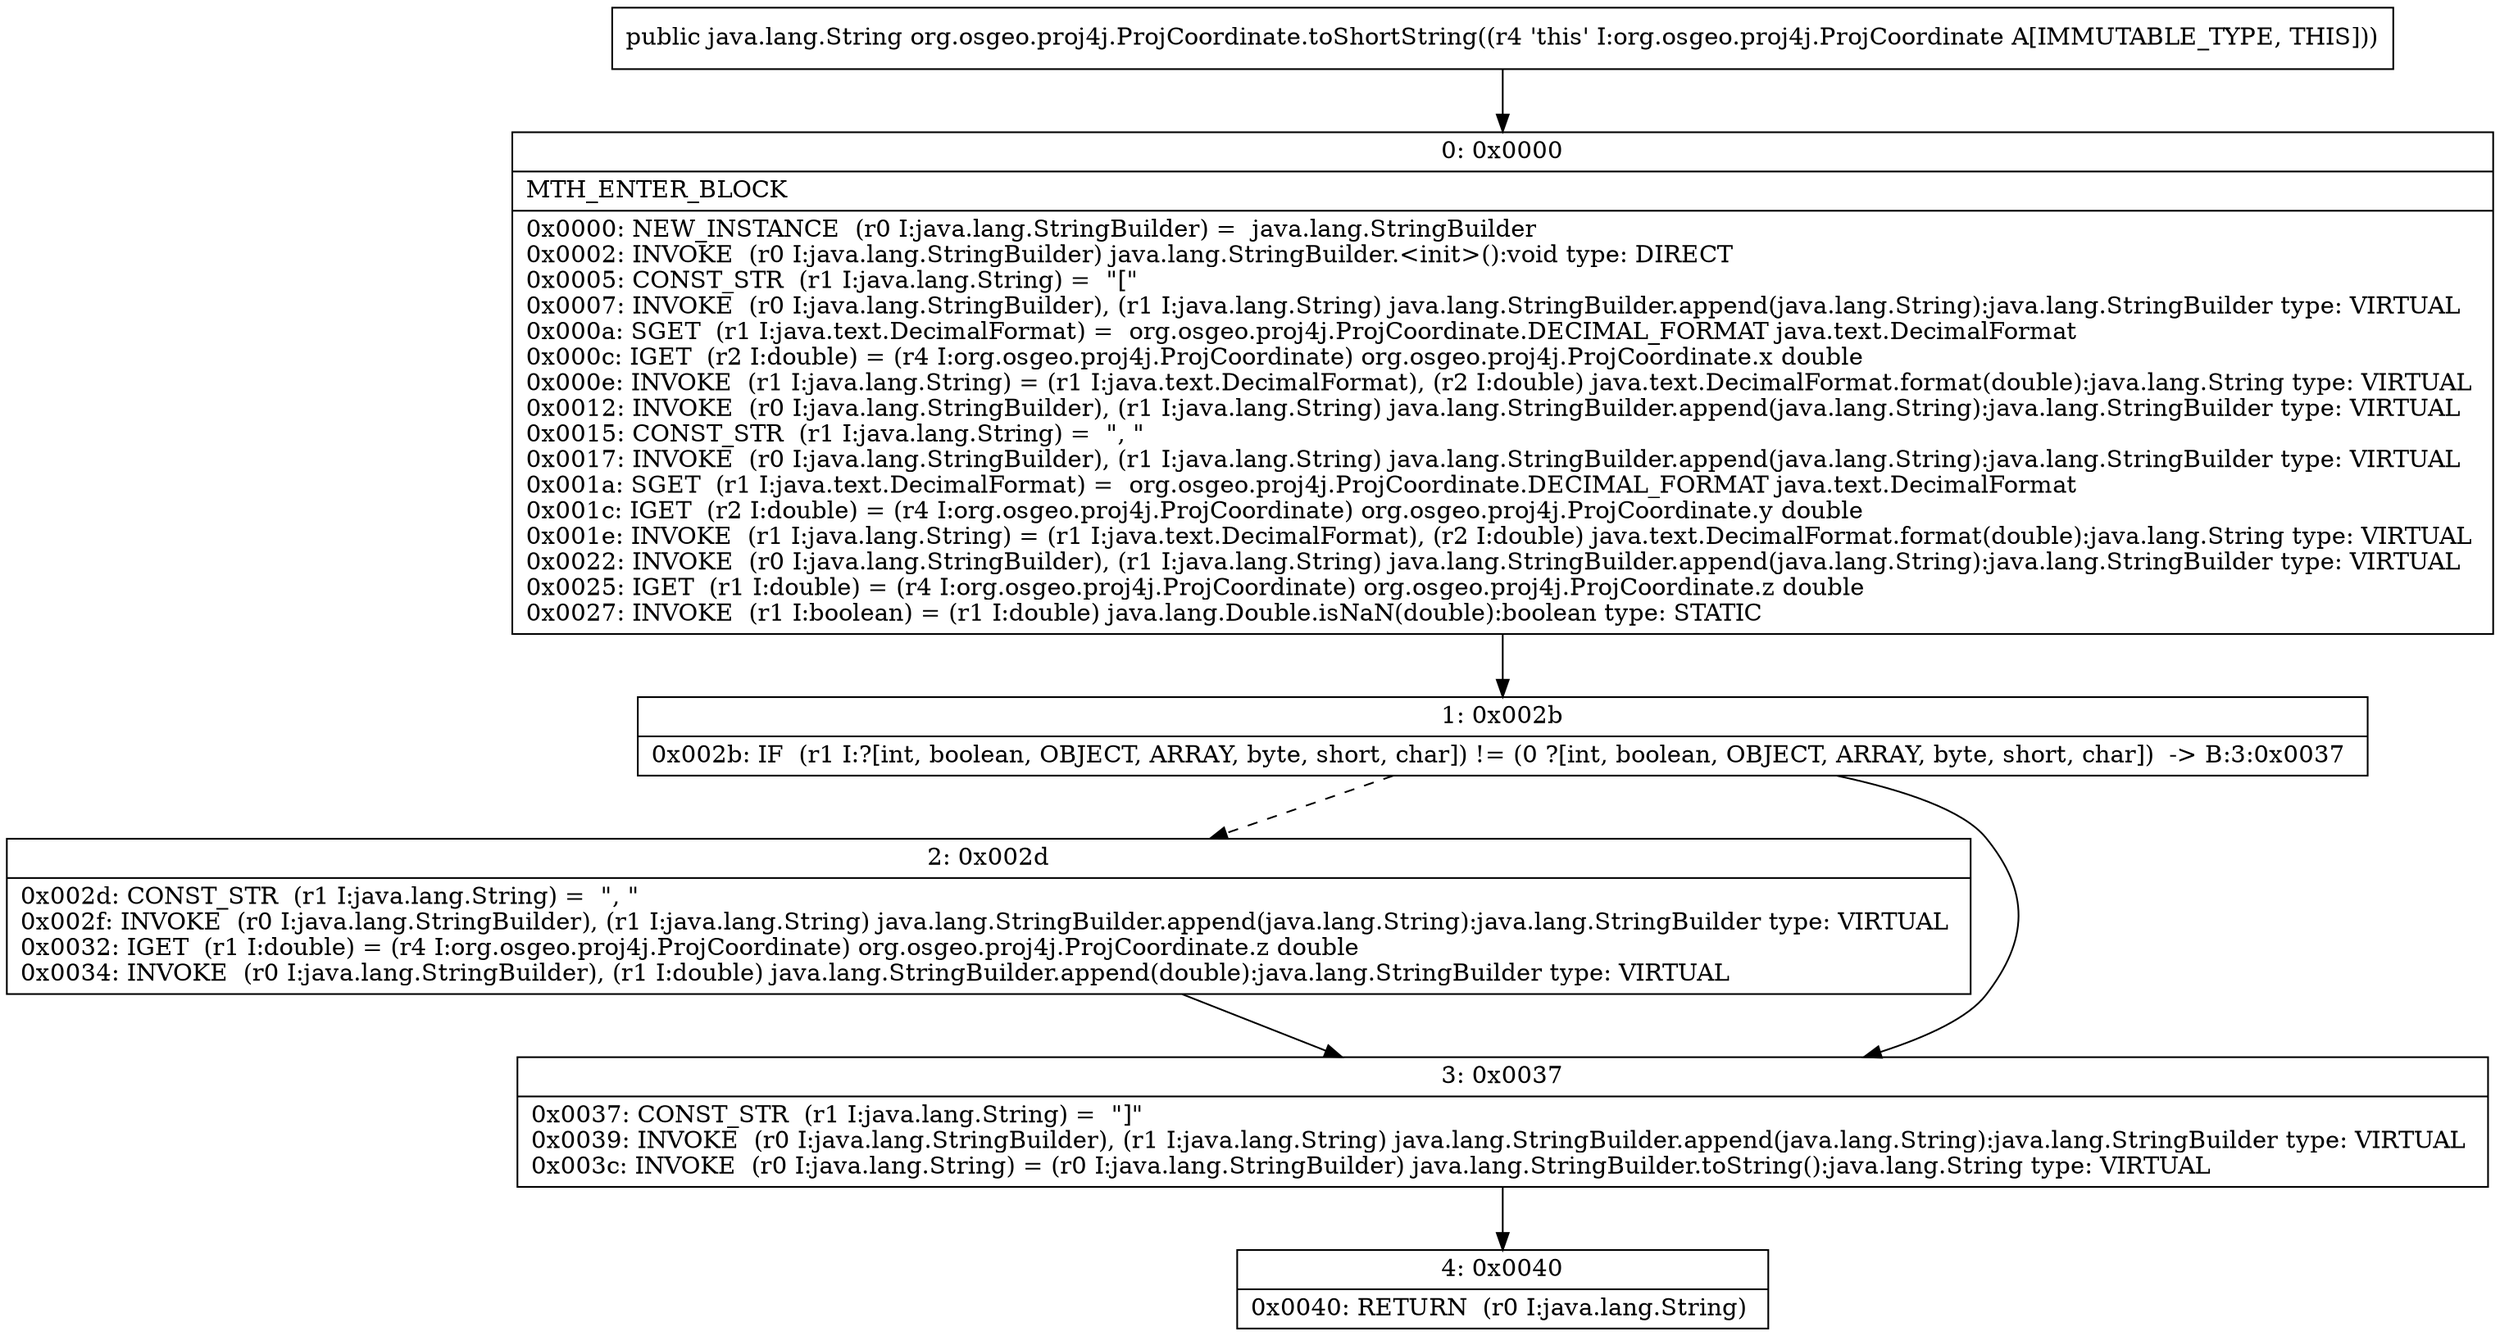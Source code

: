 digraph "CFG fororg.osgeo.proj4j.ProjCoordinate.toShortString()Ljava\/lang\/String;" {
Node_0 [shape=record,label="{0\:\ 0x0000|MTH_ENTER_BLOCK\l|0x0000: NEW_INSTANCE  (r0 I:java.lang.StringBuilder) =  java.lang.StringBuilder \l0x0002: INVOKE  (r0 I:java.lang.StringBuilder) java.lang.StringBuilder.\<init\>():void type: DIRECT \l0x0005: CONST_STR  (r1 I:java.lang.String) =  \"[\" \l0x0007: INVOKE  (r0 I:java.lang.StringBuilder), (r1 I:java.lang.String) java.lang.StringBuilder.append(java.lang.String):java.lang.StringBuilder type: VIRTUAL \l0x000a: SGET  (r1 I:java.text.DecimalFormat) =  org.osgeo.proj4j.ProjCoordinate.DECIMAL_FORMAT java.text.DecimalFormat \l0x000c: IGET  (r2 I:double) = (r4 I:org.osgeo.proj4j.ProjCoordinate) org.osgeo.proj4j.ProjCoordinate.x double \l0x000e: INVOKE  (r1 I:java.lang.String) = (r1 I:java.text.DecimalFormat), (r2 I:double) java.text.DecimalFormat.format(double):java.lang.String type: VIRTUAL \l0x0012: INVOKE  (r0 I:java.lang.StringBuilder), (r1 I:java.lang.String) java.lang.StringBuilder.append(java.lang.String):java.lang.StringBuilder type: VIRTUAL \l0x0015: CONST_STR  (r1 I:java.lang.String) =  \", \" \l0x0017: INVOKE  (r0 I:java.lang.StringBuilder), (r1 I:java.lang.String) java.lang.StringBuilder.append(java.lang.String):java.lang.StringBuilder type: VIRTUAL \l0x001a: SGET  (r1 I:java.text.DecimalFormat) =  org.osgeo.proj4j.ProjCoordinate.DECIMAL_FORMAT java.text.DecimalFormat \l0x001c: IGET  (r2 I:double) = (r4 I:org.osgeo.proj4j.ProjCoordinate) org.osgeo.proj4j.ProjCoordinate.y double \l0x001e: INVOKE  (r1 I:java.lang.String) = (r1 I:java.text.DecimalFormat), (r2 I:double) java.text.DecimalFormat.format(double):java.lang.String type: VIRTUAL \l0x0022: INVOKE  (r0 I:java.lang.StringBuilder), (r1 I:java.lang.String) java.lang.StringBuilder.append(java.lang.String):java.lang.StringBuilder type: VIRTUAL \l0x0025: IGET  (r1 I:double) = (r4 I:org.osgeo.proj4j.ProjCoordinate) org.osgeo.proj4j.ProjCoordinate.z double \l0x0027: INVOKE  (r1 I:boolean) = (r1 I:double) java.lang.Double.isNaN(double):boolean type: STATIC \l}"];
Node_1 [shape=record,label="{1\:\ 0x002b|0x002b: IF  (r1 I:?[int, boolean, OBJECT, ARRAY, byte, short, char]) != (0 ?[int, boolean, OBJECT, ARRAY, byte, short, char])  \-\> B:3:0x0037 \l}"];
Node_2 [shape=record,label="{2\:\ 0x002d|0x002d: CONST_STR  (r1 I:java.lang.String) =  \", \" \l0x002f: INVOKE  (r0 I:java.lang.StringBuilder), (r1 I:java.lang.String) java.lang.StringBuilder.append(java.lang.String):java.lang.StringBuilder type: VIRTUAL \l0x0032: IGET  (r1 I:double) = (r4 I:org.osgeo.proj4j.ProjCoordinate) org.osgeo.proj4j.ProjCoordinate.z double \l0x0034: INVOKE  (r0 I:java.lang.StringBuilder), (r1 I:double) java.lang.StringBuilder.append(double):java.lang.StringBuilder type: VIRTUAL \l}"];
Node_3 [shape=record,label="{3\:\ 0x0037|0x0037: CONST_STR  (r1 I:java.lang.String) =  \"]\" \l0x0039: INVOKE  (r0 I:java.lang.StringBuilder), (r1 I:java.lang.String) java.lang.StringBuilder.append(java.lang.String):java.lang.StringBuilder type: VIRTUAL \l0x003c: INVOKE  (r0 I:java.lang.String) = (r0 I:java.lang.StringBuilder) java.lang.StringBuilder.toString():java.lang.String type: VIRTUAL \l}"];
Node_4 [shape=record,label="{4\:\ 0x0040|0x0040: RETURN  (r0 I:java.lang.String) \l}"];
MethodNode[shape=record,label="{public java.lang.String org.osgeo.proj4j.ProjCoordinate.toShortString((r4 'this' I:org.osgeo.proj4j.ProjCoordinate A[IMMUTABLE_TYPE, THIS])) }"];
MethodNode -> Node_0;
Node_0 -> Node_1;
Node_1 -> Node_2[style=dashed];
Node_1 -> Node_3;
Node_2 -> Node_3;
Node_3 -> Node_4;
}


